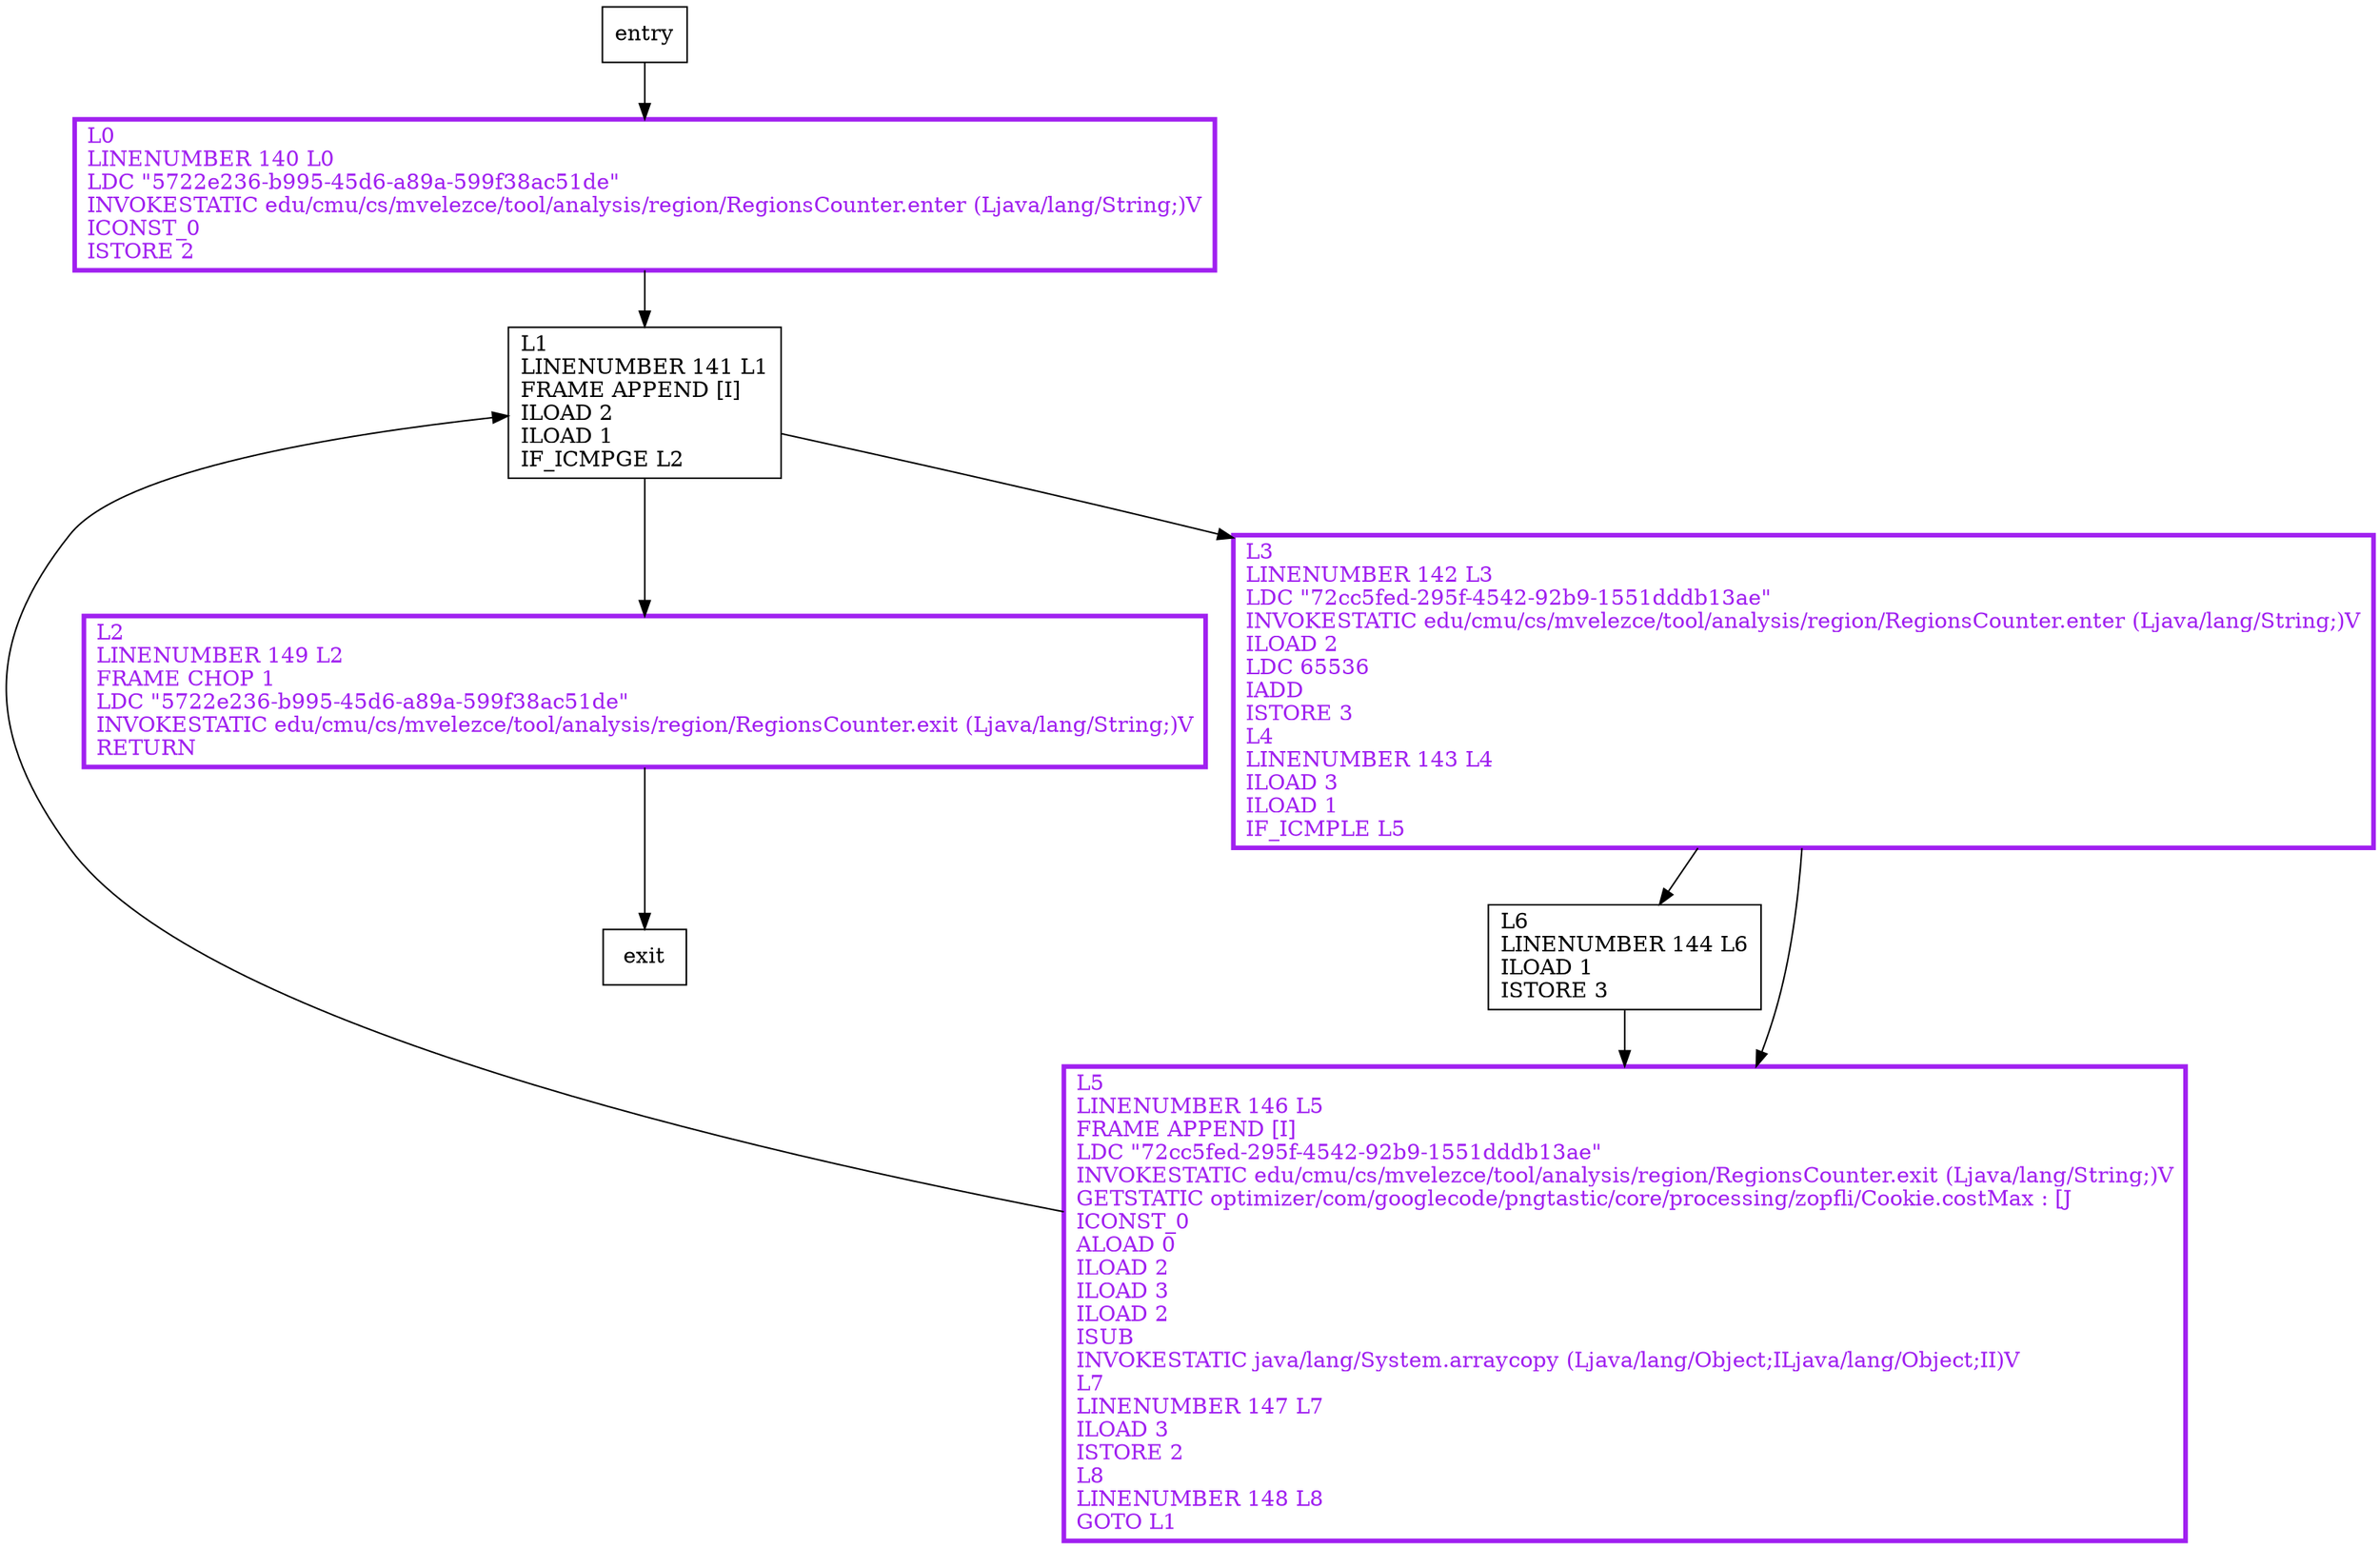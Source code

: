 digraph fillCostMax {
node [shape=record];
900325371 [label="L0\lLINENUMBER 140 L0\lLDC \"5722e236-b995-45d6-a89a-599f38ac51de\"\lINVOKESTATIC edu/cmu/cs/mvelezce/tool/analysis/region/RegionsCounter.enter (Ljava/lang/String;)V\lICONST_0\lISTORE 2\l"];
229294880 [label="L6\lLINENUMBER 144 L6\lILOAD 1\lISTORE 3\l"];
1980210204 [label="L5\lLINENUMBER 146 L5\lFRAME APPEND [I]\lLDC \"72cc5fed-295f-4542-92b9-1551dddb13ae\"\lINVOKESTATIC edu/cmu/cs/mvelezce/tool/analysis/region/RegionsCounter.exit (Ljava/lang/String;)V\lGETSTATIC optimizer/com/googlecode/pngtastic/core/processing/zopfli/Cookie.costMax : [J\lICONST_0\lALOAD 0\lILOAD 2\lILOAD 3\lILOAD 2\lISUB\lINVOKESTATIC java/lang/System.arraycopy (Ljava/lang/Object;ILjava/lang/Object;II)V\lL7\lLINENUMBER 147 L7\lILOAD 3\lISTORE 2\lL8\lLINENUMBER 148 L8\lGOTO L1\l"];
1405051922 [label="L2\lLINENUMBER 149 L2\lFRAME CHOP 1\lLDC \"5722e236-b995-45d6-a89a-599f38ac51de\"\lINVOKESTATIC edu/cmu/cs/mvelezce/tool/analysis/region/RegionsCounter.exit (Ljava/lang/String;)V\lRETURN\l"];
631093619 [label="L1\lLINENUMBER 141 L1\lFRAME APPEND [I]\lILOAD 2\lILOAD 1\lIF_ICMPGE L2\l"];
1449383725 [label="L3\lLINENUMBER 142 L3\lLDC \"72cc5fed-295f-4542-92b9-1551dddb13ae\"\lINVOKESTATIC edu/cmu/cs/mvelezce/tool/analysis/region/RegionsCounter.enter (Ljava/lang/String;)V\lILOAD 2\lLDC 65536\lIADD\lISTORE 3\lL4\lLINENUMBER 143 L4\lILOAD 3\lILOAD 1\lIF_ICMPLE L5\l"];
entry;
exit;
900325371 -> 631093619;
entry -> 900325371;
229294880 -> 1980210204;
1980210204 -> 631093619;
1405051922 -> exit;
631093619 -> 1405051922;
631093619 -> 1449383725;
1449383725 -> 229294880;
1449383725 -> 1980210204;
900325371[fontcolor="purple", penwidth=3, color="purple"];
1980210204[fontcolor="purple", penwidth=3, color="purple"];
1405051922[fontcolor="purple", penwidth=3, color="purple"];
1449383725[fontcolor="purple", penwidth=3, color="purple"];
}
